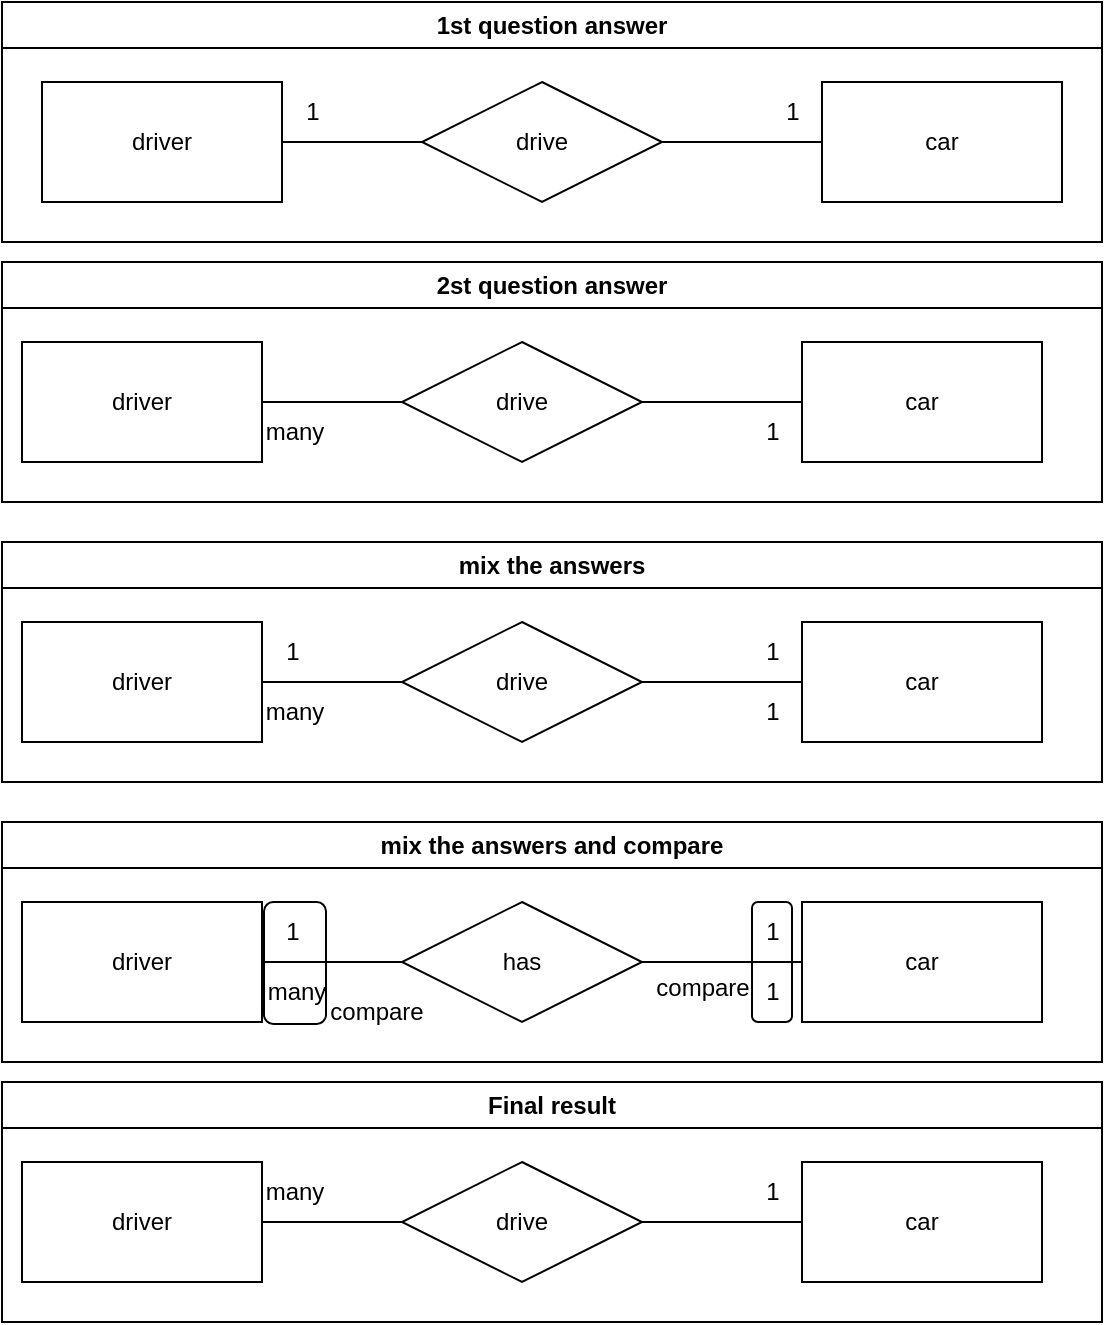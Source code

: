 <mxfile>
    <diagram id="xaEyN-xRe_FyhjG6tCta" name="Page-1">
        <mxGraphModel dx="624" dy="469" grid="1" gridSize="10" guides="1" tooltips="1" connect="1" arrows="1" fold="1" page="1" pageScale="1" pageWidth="850" pageHeight="1100" math="0" shadow="0">
            <root>
                <mxCell id="0"/>
                <mxCell id="1" parent="0"/>
                <mxCell id="5" style="edgeStyle=none;html=1;entryX=0;entryY=0.5;entryDx=0;entryDy=0;endArrow=none;endFill=0;" parent="1" source="2" target="4" edge="1">
                    <mxGeometry relative="1" as="geometry"/>
                </mxCell>
                <mxCell id="2" value="driver" style="rounded=0;whiteSpace=wrap;html=1;" parent="1" vertex="1">
                    <mxGeometry x="260" y="180" width="120" height="60" as="geometry"/>
                </mxCell>
                <mxCell id="3" value="car" style="rounded=0;whiteSpace=wrap;html=1;" parent="1" vertex="1">
                    <mxGeometry x="650" y="180" width="120" height="60" as="geometry"/>
                </mxCell>
                <mxCell id="6" style="edgeStyle=none;html=1;endArrow=none;endFill=0;" parent="1" source="4" target="3" edge="1">
                    <mxGeometry relative="1" as="geometry"/>
                </mxCell>
                <mxCell id="4" value="drive" style="shape=rhombus;perimeter=rhombusPerimeter;whiteSpace=wrap;html=1;align=center;" parent="1" vertex="1">
                    <mxGeometry x="450" y="180" width="120" height="60" as="geometry"/>
                </mxCell>
                <mxCell id="7" value="1" style="text;html=1;align=center;verticalAlign=middle;resizable=0;points=[];autosize=1;strokeColor=none;fillColor=none;" parent="1" vertex="1">
                    <mxGeometry x="380" y="180" width="30" height="30" as="geometry"/>
                </mxCell>
                <mxCell id="8" value="1" style="text;html=1;align=center;verticalAlign=middle;resizable=0;points=[];autosize=1;strokeColor=none;fillColor=none;" parent="1" vertex="1">
                    <mxGeometry x="620" y="180" width="30" height="30" as="geometry"/>
                </mxCell>
                <mxCell id="11" value="1st question answer" style="swimlane;whiteSpace=wrap;html=1;" parent="1" vertex="1">
                    <mxGeometry x="240" y="140" width="550" height="120" as="geometry"/>
                </mxCell>
                <mxCell id="12" value="2st question answer" style="swimlane;whiteSpace=wrap;html=1;" parent="1" vertex="1">
                    <mxGeometry x="240" y="270" width="550" height="120" as="geometry"/>
                </mxCell>
                <mxCell id="13" style="edgeStyle=none;html=1;entryX=0;entryY=0.5;entryDx=0;entryDy=0;endArrow=none;endFill=0;" parent="12" source="14" target="17" edge="1">
                    <mxGeometry relative="1" as="geometry"/>
                </mxCell>
                <mxCell id="14" value="driver" style="rounded=0;whiteSpace=wrap;html=1;" parent="12" vertex="1">
                    <mxGeometry x="10" y="40" width="120" height="60" as="geometry"/>
                </mxCell>
                <mxCell id="15" value="car" style="rounded=0;whiteSpace=wrap;html=1;" parent="12" vertex="1">
                    <mxGeometry x="400" y="40" width="120" height="60" as="geometry"/>
                </mxCell>
                <mxCell id="16" style="edgeStyle=none;html=1;endArrow=none;endFill=0;" parent="12" source="17" target="15" edge="1">
                    <mxGeometry relative="1" as="geometry"/>
                </mxCell>
                <mxCell id="17" value="drive" style="shape=rhombus;perimeter=rhombusPerimeter;whiteSpace=wrap;html=1;align=center;" parent="12" vertex="1">
                    <mxGeometry x="200" y="40" width="120" height="60" as="geometry"/>
                </mxCell>
                <mxCell id="18" value="many" style="text;html=1;align=center;verticalAlign=middle;resizable=0;points=[];autosize=1;strokeColor=none;fillColor=none;" parent="12" vertex="1">
                    <mxGeometry x="121" y="70" width="50" height="30" as="geometry"/>
                </mxCell>
                <mxCell id="19" value="1" style="text;html=1;align=center;verticalAlign=middle;resizable=0;points=[];autosize=1;strokeColor=none;fillColor=none;" parent="12" vertex="1">
                    <mxGeometry x="370" y="70" width="30" height="30" as="geometry"/>
                </mxCell>
                <mxCell id="20" value="Final result" style="swimlane;whiteSpace=wrap;html=1;" parent="1" vertex="1">
                    <mxGeometry x="240" y="680" width="550" height="120" as="geometry"/>
                </mxCell>
                <mxCell id="21" style="edgeStyle=none;html=1;entryX=0;entryY=0.5;entryDx=0;entryDy=0;endArrow=none;endFill=0;" parent="20" source="22" target="25" edge="1">
                    <mxGeometry relative="1" as="geometry"/>
                </mxCell>
                <mxCell id="22" value="driver" style="rounded=0;whiteSpace=wrap;html=1;" parent="20" vertex="1">
                    <mxGeometry x="10" y="40" width="120" height="60" as="geometry"/>
                </mxCell>
                <mxCell id="23" value="car" style="rounded=0;whiteSpace=wrap;html=1;" parent="20" vertex="1">
                    <mxGeometry x="400" y="40" width="120" height="60" as="geometry"/>
                </mxCell>
                <mxCell id="24" style="edgeStyle=none;html=1;endArrow=none;endFill=0;" parent="20" source="25" target="23" edge="1">
                    <mxGeometry relative="1" as="geometry"/>
                </mxCell>
                <mxCell id="25" value="drive" style="shape=rhombus;perimeter=rhombusPerimeter;whiteSpace=wrap;html=1;align=center;" parent="20" vertex="1">
                    <mxGeometry x="200" y="40" width="120" height="60" as="geometry"/>
                </mxCell>
                <mxCell id="28" value="1" style="text;html=1;align=center;verticalAlign=middle;resizable=0;points=[];autosize=1;strokeColor=none;fillColor=none;" parent="20" vertex="1">
                    <mxGeometry x="370" y="40" width="30" height="30" as="geometry"/>
                </mxCell>
                <mxCell id="29" value="many" style="text;html=1;align=center;verticalAlign=middle;resizable=0;points=[];autosize=1;strokeColor=none;fillColor=none;" parent="20" vertex="1">
                    <mxGeometry x="121" y="40" width="50" height="30" as="geometry"/>
                </mxCell>
                <mxCell id="40" value="mix the answers" style="swimlane;whiteSpace=wrap;html=1;" parent="1" vertex="1">
                    <mxGeometry x="240" y="410" width="550" height="120" as="geometry"/>
                </mxCell>
                <mxCell id="41" style="edgeStyle=none;html=1;entryX=0;entryY=0.5;entryDx=0;entryDy=0;endArrow=none;endFill=0;" parent="40" source="42" target="45" edge="1">
                    <mxGeometry relative="1" as="geometry"/>
                </mxCell>
                <mxCell id="42" value="driver" style="rounded=0;whiteSpace=wrap;html=1;" parent="40" vertex="1">
                    <mxGeometry x="10" y="40" width="120" height="60" as="geometry"/>
                </mxCell>
                <mxCell id="43" value="car" style="rounded=0;whiteSpace=wrap;html=1;" parent="40" vertex="1">
                    <mxGeometry x="400" y="40" width="120" height="60" as="geometry"/>
                </mxCell>
                <mxCell id="44" style="edgeStyle=none;html=1;endArrow=none;endFill=0;" parent="40" source="45" target="43" edge="1">
                    <mxGeometry relative="1" as="geometry"/>
                </mxCell>
                <mxCell id="45" value="drive" style="shape=rhombus;perimeter=rhombusPerimeter;whiteSpace=wrap;html=1;align=center;" parent="40" vertex="1">
                    <mxGeometry x="200" y="40" width="120" height="60" as="geometry"/>
                </mxCell>
                <mxCell id="46" value="many" style="text;html=1;align=center;verticalAlign=middle;resizable=0;points=[];autosize=1;strokeColor=none;fillColor=none;" parent="40" vertex="1">
                    <mxGeometry x="121" y="70" width="50" height="30" as="geometry"/>
                </mxCell>
                <mxCell id="47" value="1" style="text;html=1;align=center;verticalAlign=middle;resizable=0;points=[];autosize=1;strokeColor=none;fillColor=none;" parent="40" vertex="1">
                    <mxGeometry x="370" y="70" width="30" height="30" as="geometry"/>
                </mxCell>
                <mxCell id="48" value="1" style="text;html=1;align=center;verticalAlign=middle;resizable=0;points=[];autosize=1;strokeColor=none;fillColor=none;" parent="40" vertex="1">
                    <mxGeometry x="370" y="40" width="30" height="30" as="geometry"/>
                </mxCell>
                <mxCell id="49" value="1" style="text;html=1;align=center;verticalAlign=middle;resizable=0;points=[];autosize=1;strokeColor=none;fillColor=none;" parent="40" vertex="1">
                    <mxGeometry x="130" y="40" width="30" height="30" as="geometry"/>
                </mxCell>
                <mxCell id="52" value="compare" style="text;html=1;align=center;verticalAlign=middle;resizable=0;points=[];autosize=1;strokeColor=none;fillColor=none;" parent="1" vertex="1">
                    <mxGeometry x="555" y="618" width="70" height="30" as="geometry"/>
                </mxCell>
                <mxCell id="55" value="mix the answers and compare" style="swimlane;whiteSpace=wrap;html=1;" parent="1" vertex="1">
                    <mxGeometry x="240" y="550" width="550" height="120" as="geometry"/>
                </mxCell>
                <mxCell id="56" style="edgeStyle=none;html=1;entryX=0;entryY=0.5;entryDx=0;entryDy=0;endArrow=none;endFill=0;" parent="55" source="57" target="60" edge="1">
                    <mxGeometry relative="1" as="geometry"/>
                </mxCell>
                <mxCell id="57" value="driver" style="rounded=0;whiteSpace=wrap;html=1;" parent="55" vertex="1">
                    <mxGeometry x="10" y="40" width="120" height="60" as="geometry"/>
                </mxCell>
                <mxCell id="58" value="car" style="rounded=0;whiteSpace=wrap;html=1;" parent="55" vertex="1">
                    <mxGeometry x="400" y="40" width="120" height="60" as="geometry"/>
                </mxCell>
                <mxCell id="59" style="edgeStyle=none;html=1;endArrow=none;endFill=0;" parent="55" source="60" target="58" edge="1">
                    <mxGeometry relative="1" as="geometry"/>
                </mxCell>
                <mxCell id="60" value="has" style="shape=rhombus;perimeter=rhombusPerimeter;whiteSpace=wrap;html=1;align=center;" parent="55" vertex="1">
                    <mxGeometry x="200" y="40" width="120" height="60" as="geometry"/>
                </mxCell>
                <mxCell id="61" value="many" style="text;html=1;align=center;verticalAlign=middle;resizable=0;points=[];autosize=1;strokeColor=none;fillColor=none;" parent="55" vertex="1">
                    <mxGeometry x="122" y="70" width="50" height="30" as="geometry"/>
                </mxCell>
                <mxCell id="62" value="1" style="text;html=1;align=center;verticalAlign=middle;resizable=0;points=[];autosize=1;strokeColor=none;fillColor=none;" parent="55" vertex="1">
                    <mxGeometry x="370" y="70" width="30" height="30" as="geometry"/>
                </mxCell>
                <mxCell id="63" value="1" style="text;html=1;align=center;verticalAlign=middle;resizable=0;points=[];autosize=1;strokeColor=none;fillColor=none;" parent="55" vertex="1">
                    <mxGeometry x="370" y="40" width="30" height="30" as="geometry"/>
                </mxCell>
                <mxCell id="64" value="1" style="text;html=1;align=center;verticalAlign=middle;resizable=0;points=[];autosize=1;strokeColor=none;fillColor=none;" parent="55" vertex="1">
                    <mxGeometry x="130" y="40" width="30" height="30" as="geometry"/>
                </mxCell>
                <mxCell id="65" value="" style="rounded=1;whiteSpace=wrap;html=1;fillColor=none;" parent="55" vertex="1">
                    <mxGeometry x="375" y="40" width="20" height="60" as="geometry"/>
                </mxCell>
                <mxCell id="66" value="" style="rounded=1;whiteSpace=wrap;html=1;fillColor=none;" parent="55" vertex="1">
                    <mxGeometry x="131" y="40" width="31" height="61" as="geometry"/>
                </mxCell>
                <mxCell id="67" value="compare" style="text;html=1;align=center;verticalAlign=middle;resizable=0;points=[];autosize=1;strokeColor=none;fillColor=none;" parent="55" vertex="1">
                    <mxGeometry x="152" y="80" width="70" height="30" as="geometry"/>
                </mxCell>
            </root>
        </mxGraphModel>
    </diagram>
</mxfile>